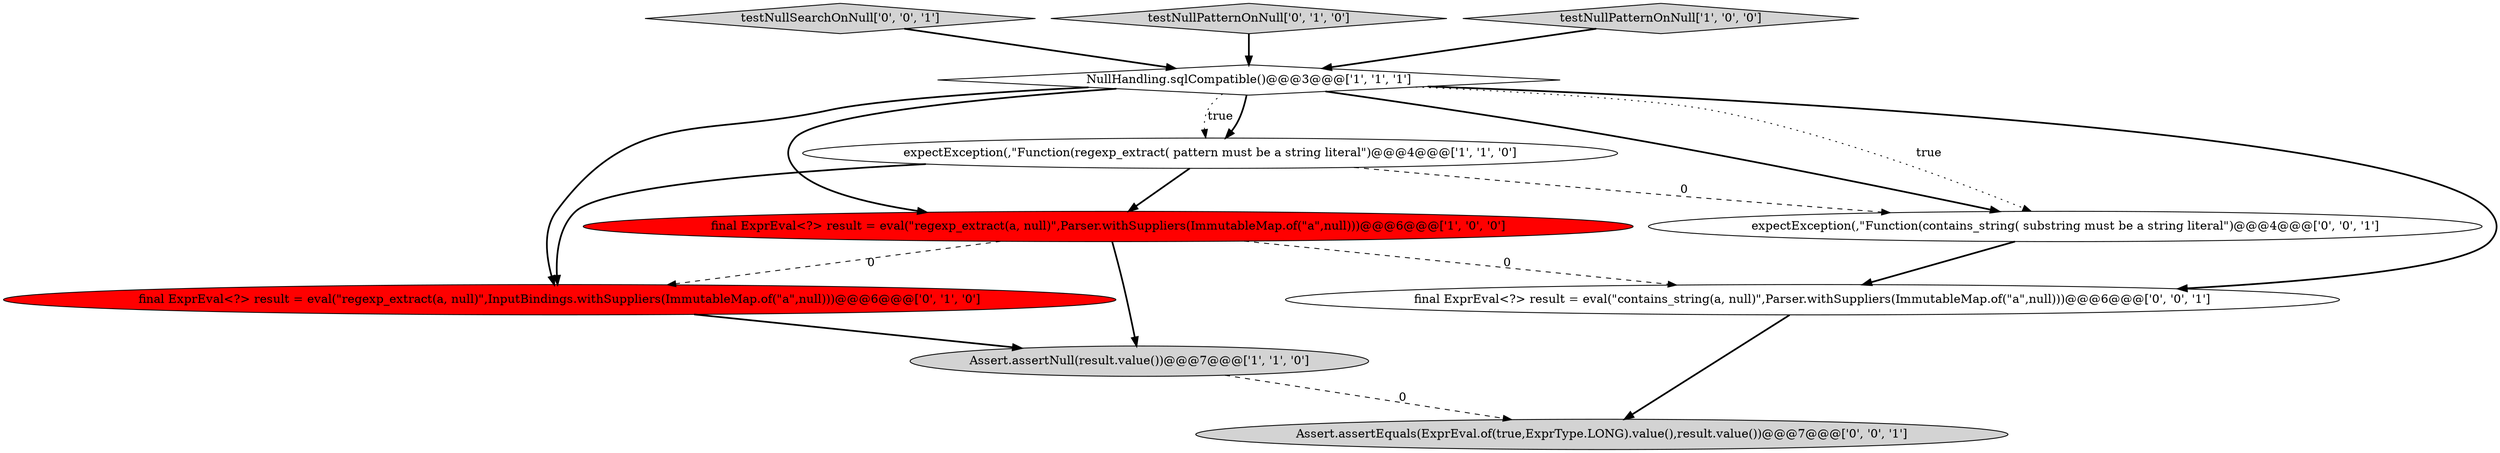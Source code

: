 digraph {
0 [style = filled, label = "expectException(,\"Function(regexp_extract( pattern must be a string literal\")@@@4@@@['1', '1', '0']", fillcolor = white, shape = ellipse image = "AAA0AAABBB1BBB"];
10 [style = filled, label = "testNullSearchOnNull['0', '0', '1']", fillcolor = lightgray, shape = diamond image = "AAA0AAABBB3BBB"];
9 [style = filled, label = "Assert.assertEquals(ExprEval.of(true,ExprType.LONG).value(),result.value())@@@7@@@['0', '0', '1']", fillcolor = lightgray, shape = ellipse image = "AAA0AAABBB3BBB"];
5 [style = filled, label = "final ExprEval<?> result = eval(\"regexp_extract(a, null)\",InputBindings.withSuppliers(ImmutableMap.of(\"a\",null)))@@@6@@@['0', '1', '0']", fillcolor = red, shape = ellipse image = "AAA1AAABBB2BBB"];
8 [style = filled, label = "expectException(,\"Function(contains_string( substring must be a string literal\")@@@4@@@['0', '0', '1']", fillcolor = white, shape = ellipse image = "AAA0AAABBB3BBB"];
2 [style = filled, label = "final ExprEval<?> result = eval(\"regexp_extract(a, null)\",Parser.withSuppliers(ImmutableMap.of(\"a\",null)))@@@6@@@['1', '0', '0']", fillcolor = red, shape = ellipse image = "AAA1AAABBB1BBB"];
7 [style = filled, label = "final ExprEval<?> result = eval(\"contains_string(a, null)\",Parser.withSuppliers(ImmutableMap.of(\"a\",null)))@@@6@@@['0', '0', '1']", fillcolor = white, shape = ellipse image = "AAA0AAABBB3BBB"];
4 [style = filled, label = "NullHandling.sqlCompatible()@@@3@@@['1', '1', '1']", fillcolor = white, shape = diamond image = "AAA0AAABBB1BBB"];
1 [style = filled, label = "Assert.assertNull(result.value())@@@7@@@['1', '1', '0']", fillcolor = lightgray, shape = ellipse image = "AAA0AAABBB1BBB"];
6 [style = filled, label = "testNullPatternOnNull['0', '1', '0']", fillcolor = lightgray, shape = diamond image = "AAA0AAABBB2BBB"];
3 [style = filled, label = "testNullPatternOnNull['1', '0', '0']", fillcolor = lightgray, shape = diamond image = "AAA0AAABBB1BBB"];
7->9 [style = bold, label=""];
4->8 [style = dotted, label="true"];
4->8 [style = bold, label=""];
5->1 [style = bold, label=""];
6->4 [style = bold, label=""];
4->7 [style = bold, label=""];
2->5 [style = dashed, label="0"];
0->8 [style = dashed, label="0"];
1->9 [style = dashed, label="0"];
4->2 [style = bold, label=""];
4->0 [style = bold, label=""];
2->7 [style = dashed, label="0"];
3->4 [style = bold, label=""];
4->5 [style = bold, label=""];
2->1 [style = bold, label=""];
0->5 [style = bold, label=""];
8->7 [style = bold, label=""];
4->0 [style = dotted, label="true"];
0->2 [style = bold, label=""];
10->4 [style = bold, label=""];
}

